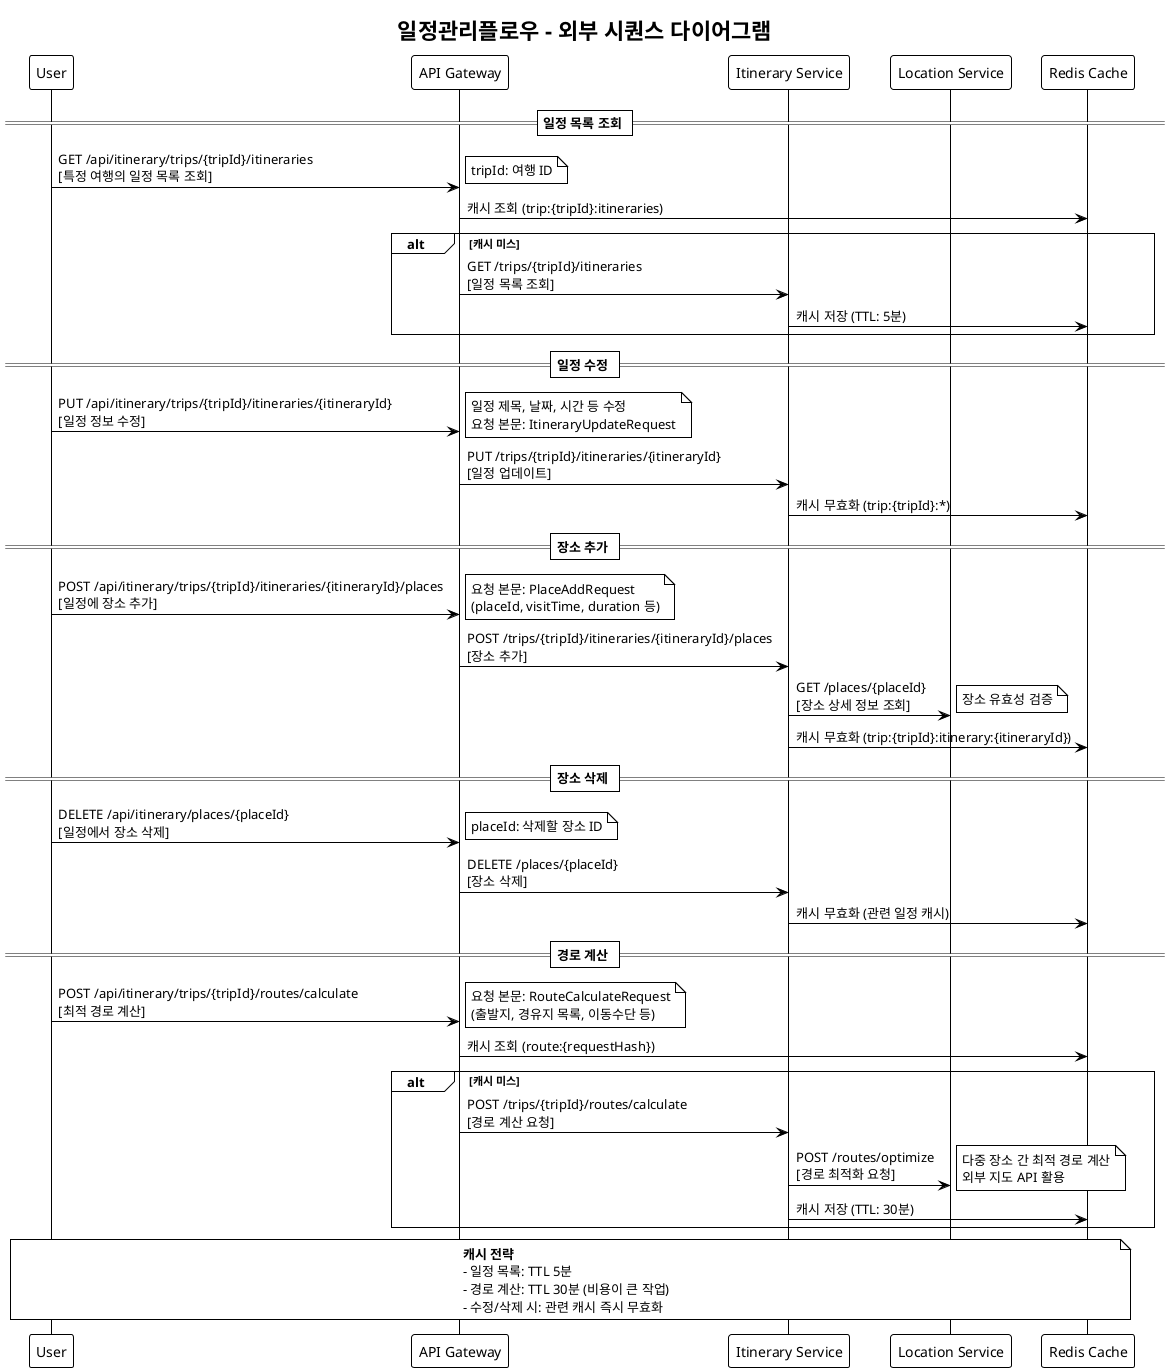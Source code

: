 @startuml
!theme mono

title 일정관리플로우 - 외부 시퀀스 다이어그램

participant "User" as U
participant "API Gateway" as GW
participant "Itinerary Service" as IS
participant "Location Service" as LS
participant "Redis Cache" as RC

== 일정 목록 조회 ==
U -> GW: GET /api/itinerary/trips/{tripId}/itineraries\n[특정 여행의 일정 목록 조회]
note right: tripId: 여행 ID
GW -> RC: 캐시 조회 (trip:{tripId}:itineraries)
alt 캐시 미스
    GW -> IS: GET /trips/{tripId}/itineraries\n[일정 목록 조회]
    IS -> RC: 캐시 저장 (TTL: 5분)
end

== 일정 수정 ==
U -> GW: PUT /api/itinerary/trips/{tripId}/itineraries/{itineraryId}\n[일정 정보 수정]
note right: 일정 제목, 날짜, 시간 등 수정\n요청 본문: ItineraryUpdateRequest
GW -> IS: PUT /trips/{tripId}/itineraries/{itineraryId}\n[일정 업데이트]
IS -> RC: 캐시 무효화 (trip:{tripId}:*)

== 장소 추가 ==
U -> GW: POST /api/itinerary/trips/{tripId}/itineraries/{itineraryId}/places\n[일정에 장소 추가]
note right: 요청 본문: PlaceAddRequest\n(placeId, visitTime, duration 등)
GW -> IS: POST /trips/{tripId}/itineraries/{itineraryId}/places\n[장소 추가]
IS -> LS: GET /places/{placeId}\n[장소 상세 정보 조회]
note right: 장소 유효성 검증
IS -> RC: 캐시 무효화 (trip:{tripId}:itinerary:{itineraryId})

== 장소 삭제 ==
U -> GW: DELETE /api/itinerary/places/{placeId}\n[일정에서 장소 삭제]
note right: placeId: 삭제할 장소 ID
GW -> IS: DELETE /places/{placeId}\n[장소 삭제]
IS -> RC: 캐시 무효화 (관련 일정 캐시)

== 경로 계산 ==
U -> GW: POST /api/itinerary/trips/{tripId}/routes/calculate\n[최적 경로 계산]
note right: 요청 본문: RouteCalculateRequest\n(출발지, 경유지 목록, 이동수단 등)
GW -> RC: 캐시 조회 (route:{requestHash})
alt 캐시 미스
    GW -> IS: POST /trips/{tripId}/routes/calculate\n[경로 계산 요청]
    IS -> LS: POST /routes/optimize\n[경로 최적화 요청]
    note right: 다중 장소 간 최적 경로 계산\n외부 지도 API 활용
    IS -> RC: 캐시 저장 (TTL: 30분)
end

note over U,RC
**캐시 전략**
- 일정 목록: TTL 5분
- 경로 계산: TTL 30분 (비용이 큰 작업)
- 수정/삭제 시: 관련 캐시 즉시 무효화
end note

@enduml